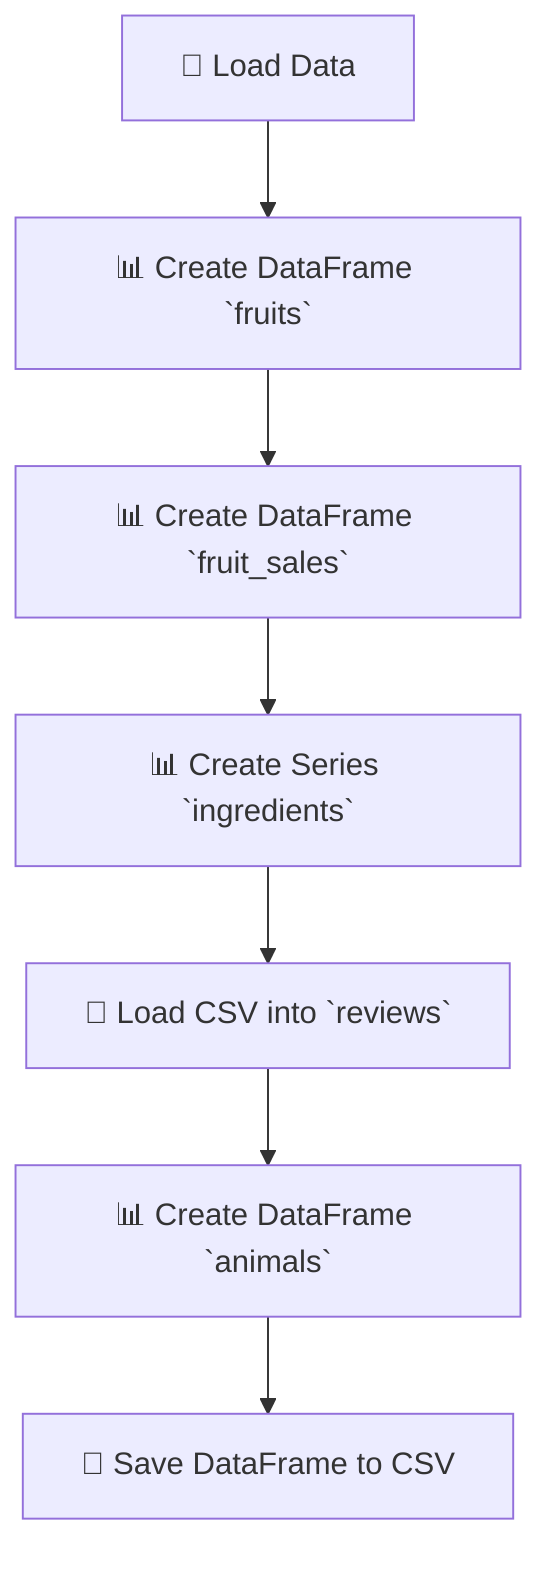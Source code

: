 flowchart TD
    A["📁 Load Data"] --> B["📊 Create DataFrame `fruits`"]
    B --> C["📊 Create DataFrame `fruit_sales`"]
    C --> D["📊 Create Series `ingredients`"]
    D --> E["📁 Load CSV into `reviews`"]
    E --> F["📊 Create DataFrame `animals`"]
    F --> G["💾 Save DataFrame to CSV"]